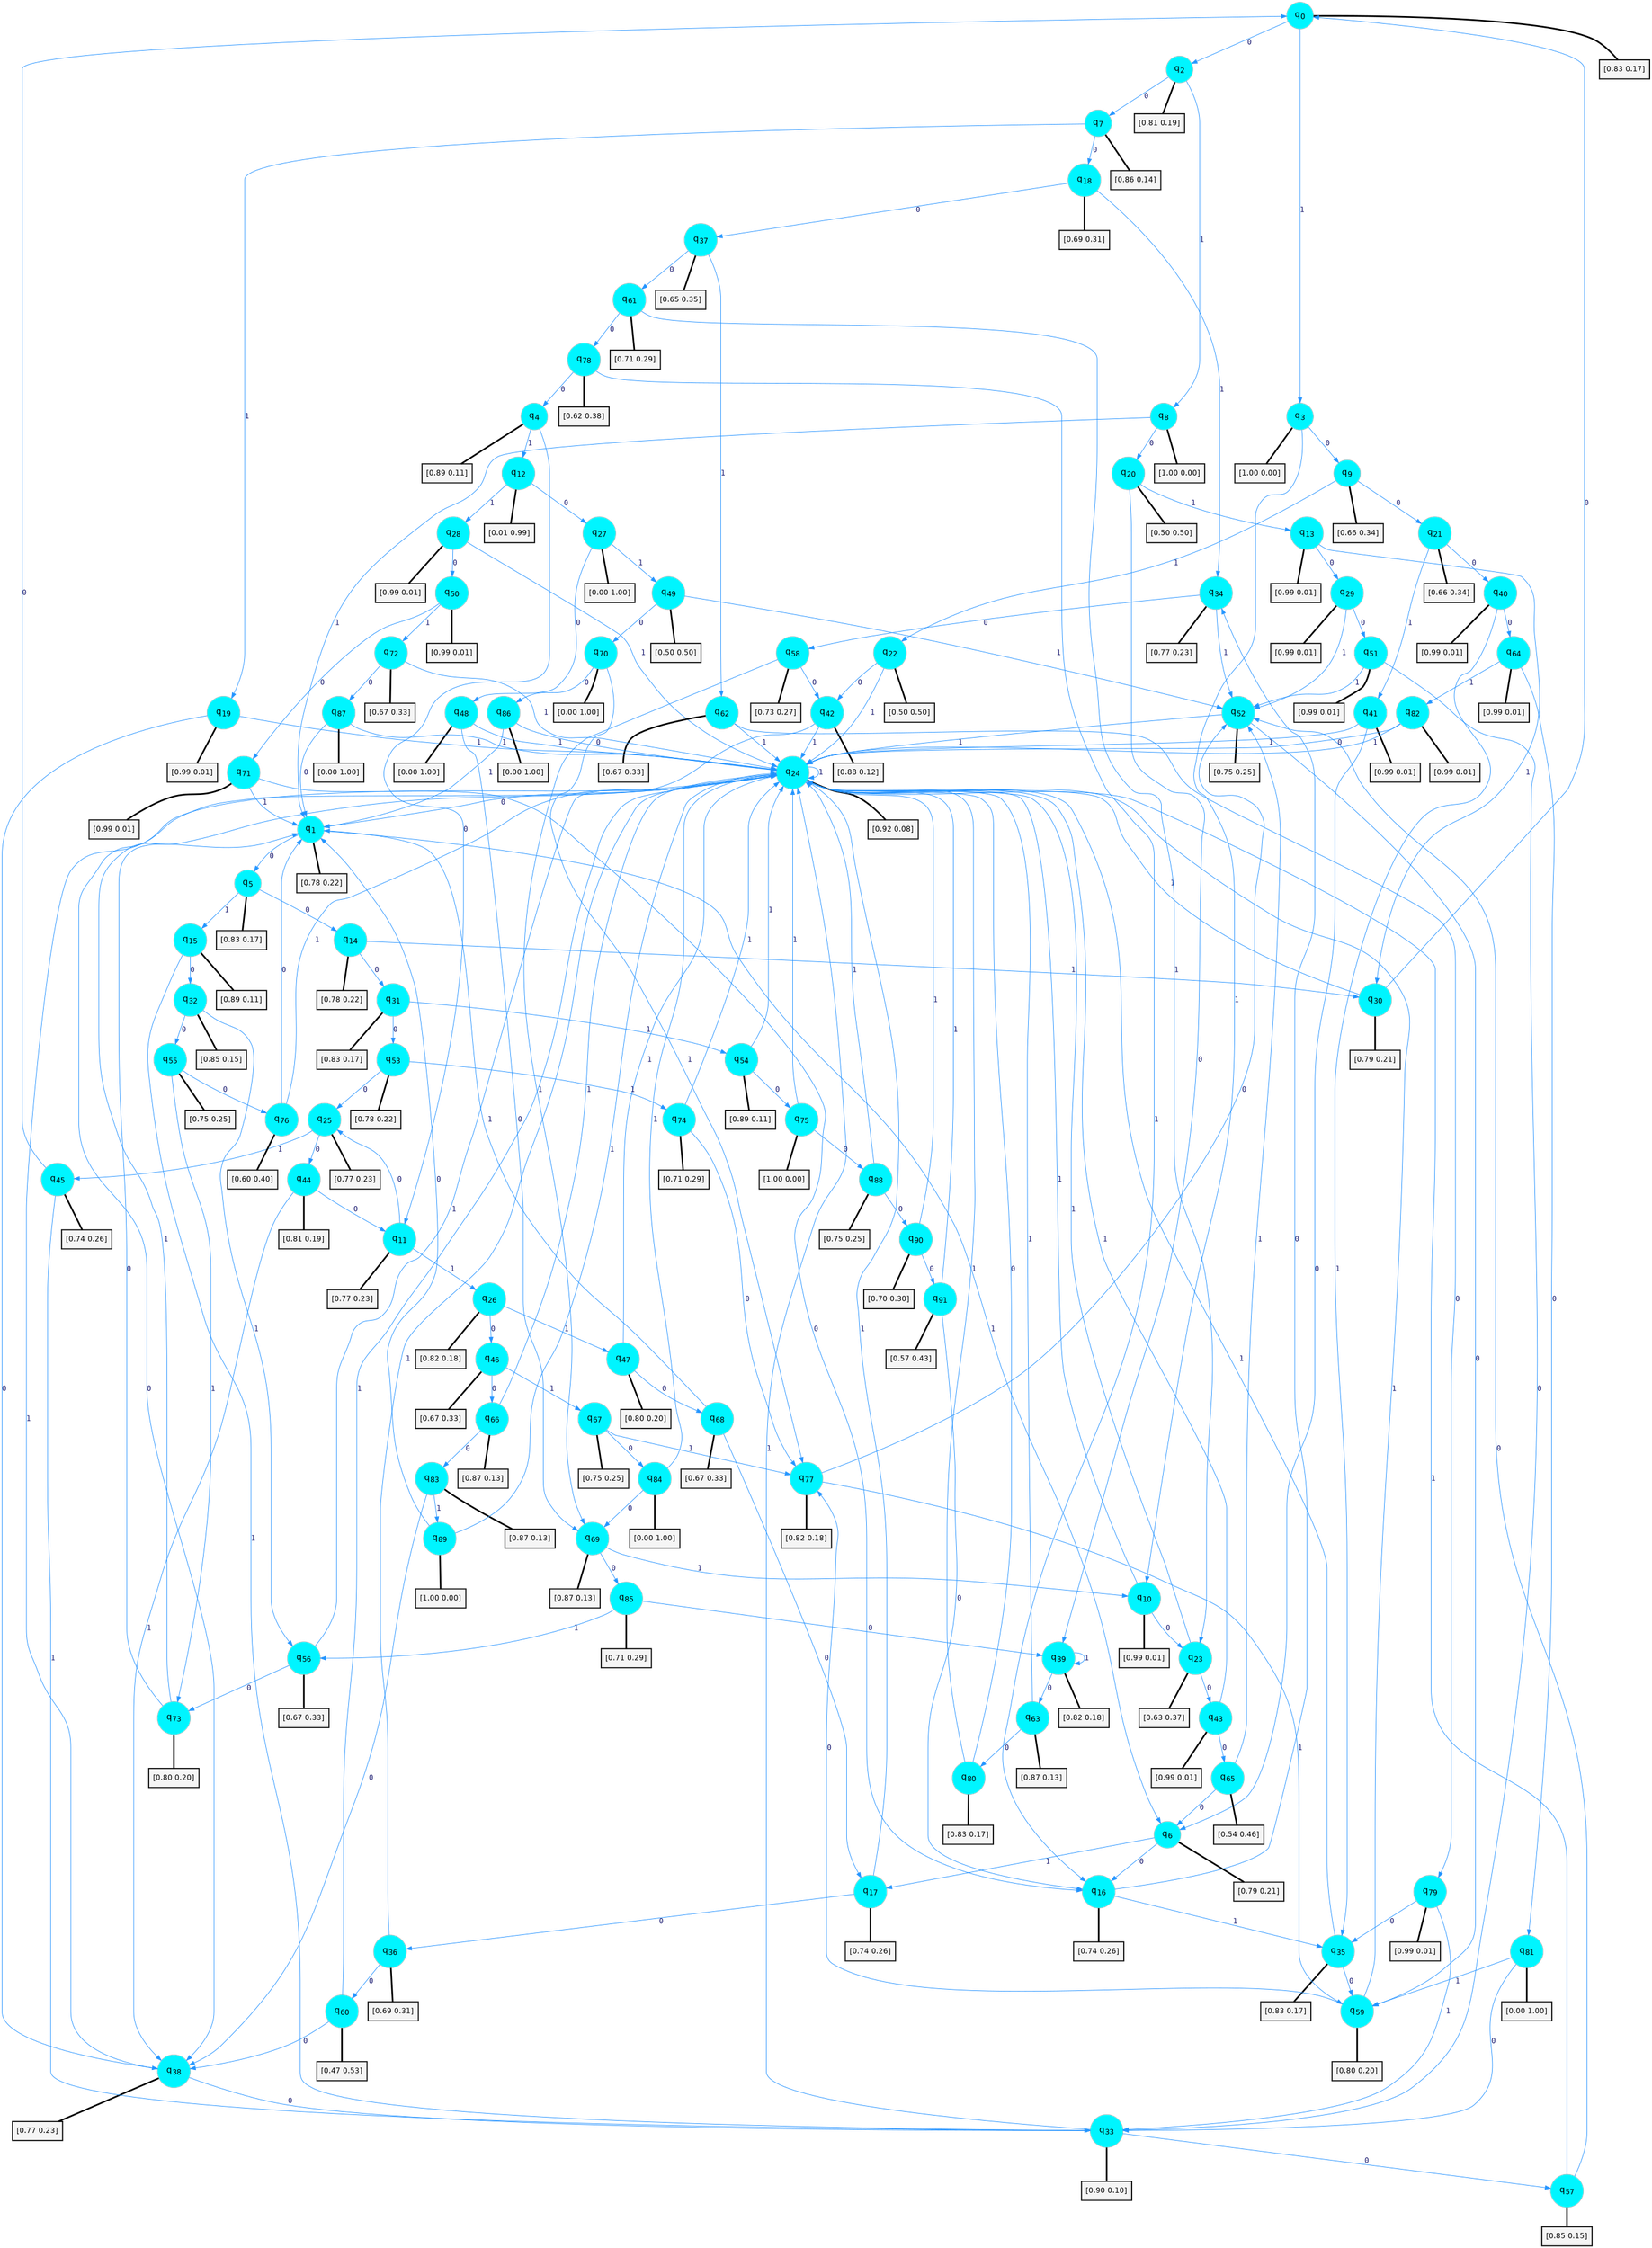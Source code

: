 digraph G {
graph [
bgcolor=transparent, dpi=300, rankdir=TD, size="40,25"];
node [
color=gray, fillcolor=turquoise1, fontcolor=black, fontname=Helvetica, fontsize=16, fontweight=bold, shape=circle, style=filled];
edge [
arrowsize=1, color=dodgerblue1, fontcolor=midnightblue, fontname=courier, fontweight=bold, penwidth=1, style=solid, weight=20];
0[label=<q<SUB>0</SUB>>];
1[label=<q<SUB>1</SUB>>];
2[label=<q<SUB>2</SUB>>];
3[label=<q<SUB>3</SUB>>];
4[label=<q<SUB>4</SUB>>];
5[label=<q<SUB>5</SUB>>];
6[label=<q<SUB>6</SUB>>];
7[label=<q<SUB>7</SUB>>];
8[label=<q<SUB>8</SUB>>];
9[label=<q<SUB>9</SUB>>];
10[label=<q<SUB>10</SUB>>];
11[label=<q<SUB>11</SUB>>];
12[label=<q<SUB>12</SUB>>];
13[label=<q<SUB>13</SUB>>];
14[label=<q<SUB>14</SUB>>];
15[label=<q<SUB>15</SUB>>];
16[label=<q<SUB>16</SUB>>];
17[label=<q<SUB>17</SUB>>];
18[label=<q<SUB>18</SUB>>];
19[label=<q<SUB>19</SUB>>];
20[label=<q<SUB>20</SUB>>];
21[label=<q<SUB>21</SUB>>];
22[label=<q<SUB>22</SUB>>];
23[label=<q<SUB>23</SUB>>];
24[label=<q<SUB>24</SUB>>];
25[label=<q<SUB>25</SUB>>];
26[label=<q<SUB>26</SUB>>];
27[label=<q<SUB>27</SUB>>];
28[label=<q<SUB>28</SUB>>];
29[label=<q<SUB>29</SUB>>];
30[label=<q<SUB>30</SUB>>];
31[label=<q<SUB>31</SUB>>];
32[label=<q<SUB>32</SUB>>];
33[label=<q<SUB>33</SUB>>];
34[label=<q<SUB>34</SUB>>];
35[label=<q<SUB>35</SUB>>];
36[label=<q<SUB>36</SUB>>];
37[label=<q<SUB>37</SUB>>];
38[label=<q<SUB>38</SUB>>];
39[label=<q<SUB>39</SUB>>];
40[label=<q<SUB>40</SUB>>];
41[label=<q<SUB>41</SUB>>];
42[label=<q<SUB>42</SUB>>];
43[label=<q<SUB>43</SUB>>];
44[label=<q<SUB>44</SUB>>];
45[label=<q<SUB>45</SUB>>];
46[label=<q<SUB>46</SUB>>];
47[label=<q<SUB>47</SUB>>];
48[label=<q<SUB>48</SUB>>];
49[label=<q<SUB>49</SUB>>];
50[label=<q<SUB>50</SUB>>];
51[label=<q<SUB>51</SUB>>];
52[label=<q<SUB>52</SUB>>];
53[label=<q<SUB>53</SUB>>];
54[label=<q<SUB>54</SUB>>];
55[label=<q<SUB>55</SUB>>];
56[label=<q<SUB>56</SUB>>];
57[label=<q<SUB>57</SUB>>];
58[label=<q<SUB>58</SUB>>];
59[label=<q<SUB>59</SUB>>];
60[label=<q<SUB>60</SUB>>];
61[label=<q<SUB>61</SUB>>];
62[label=<q<SUB>62</SUB>>];
63[label=<q<SUB>63</SUB>>];
64[label=<q<SUB>64</SUB>>];
65[label=<q<SUB>65</SUB>>];
66[label=<q<SUB>66</SUB>>];
67[label=<q<SUB>67</SUB>>];
68[label=<q<SUB>68</SUB>>];
69[label=<q<SUB>69</SUB>>];
70[label=<q<SUB>70</SUB>>];
71[label=<q<SUB>71</SUB>>];
72[label=<q<SUB>72</SUB>>];
73[label=<q<SUB>73</SUB>>];
74[label=<q<SUB>74</SUB>>];
75[label=<q<SUB>75</SUB>>];
76[label=<q<SUB>76</SUB>>];
77[label=<q<SUB>77</SUB>>];
78[label=<q<SUB>78</SUB>>];
79[label=<q<SUB>79</SUB>>];
80[label=<q<SUB>80</SUB>>];
81[label=<q<SUB>81</SUB>>];
82[label=<q<SUB>82</SUB>>];
83[label=<q<SUB>83</SUB>>];
84[label=<q<SUB>84</SUB>>];
85[label=<q<SUB>85</SUB>>];
86[label=<q<SUB>86</SUB>>];
87[label=<q<SUB>87</SUB>>];
88[label=<q<SUB>88</SUB>>];
89[label=<q<SUB>89</SUB>>];
90[label=<q<SUB>90</SUB>>];
91[label=<q<SUB>91</SUB>>];
92[label="[0.83 0.17]", shape=box,fontcolor=black, fontname=Helvetica, fontsize=14, penwidth=2, fillcolor=whitesmoke,color=black];
93[label="[0.78 0.22]", shape=box,fontcolor=black, fontname=Helvetica, fontsize=14, penwidth=2, fillcolor=whitesmoke,color=black];
94[label="[0.81 0.19]", shape=box,fontcolor=black, fontname=Helvetica, fontsize=14, penwidth=2, fillcolor=whitesmoke,color=black];
95[label="[1.00 0.00]", shape=box,fontcolor=black, fontname=Helvetica, fontsize=14, penwidth=2, fillcolor=whitesmoke,color=black];
96[label="[0.89 0.11]", shape=box,fontcolor=black, fontname=Helvetica, fontsize=14, penwidth=2, fillcolor=whitesmoke,color=black];
97[label="[0.83 0.17]", shape=box,fontcolor=black, fontname=Helvetica, fontsize=14, penwidth=2, fillcolor=whitesmoke,color=black];
98[label="[0.79 0.21]", shape=box,fontcolor=black, fontname=Helvetica, fontsize=14, penwidth=2, fillcolor=whitesmoke,color=black];
99[label="[0.86 0.14]", shape=box,fontcolor=black, fontname=Helvetica, fontsize=14, penwidth=2, fillcolor=whitesmoke,color=black];
100[label="[1.00 0.00]", shape=box,fontcolor=black, fontname=Helvetica, fontsize=14, penwidth=2, fillcolor=whitesmoke,color=black];
101[label="[0.66 0.34]", shape=box,fontcolor=black, fontname=Helvetica, fontsize=14, penwidth=2, fillcolor=whitesmoke,color=black];
102[label="[0.99 0.01]", shape=box,fontcolor=black, fontname=Helvetica, fontsize=14, penwidth=2, fillcolor=whitesmoke,color=black];
103[label="[0.77 0.23]", shape=box,fontcolor=black, fontname=Helvetica, fontsize=14, penwidth=2, fillcolor=whitesmoke,color=black];
104[label="[0.01 0.99]", shape=box,fontcolor=black, fontname=Helvetica, fontsize=14, penwidth=2, fillcolor=whitesmoke,color=black];
105[label="[0.99 0.01]", shape=box,fontcolor=black, fontname=Helvetica, fontsize=14, penwidth=2, fillcolor=whitesmoke,color=black];
106[label="[0.78 0.22]", shape=box,fontcolor=black, fontname=Helvetica, fontsize=14, penwidth=2, fillcolor=whitesmoke,color=black];
107[label="[0.89 0.11]", shape=box,fontcolor=black, fontname=Helvetica, fontsize=14, penwidth=2, fillcolor=whitesmoke,color=black];
108[label="[0.74 0.26]", shape=box,fontcolor=black, fontname=Helvetica, fontsize=14, penwidth=2, fillcolor=whitesmoke,color=black];
109[label="[0.74 0.26]", shape=box,fontcolor=black, fontname=Helvetica, fontsize=14, penwidth=2, fillcolor=whitesmoke,color=black];
110[label="[0.69 0.31]", shape=box,fontcolor=black, fontname=Helvetica, fontsize=14, penwidth=2, fillcolor=whitesmoke,color=black];
111[label="[0.99 0.01]", shape=box,fontcolor=black, fontname=Helvetica, fontsize=14, penwidth=2, fillcolor=whitesmoke,color=black];
112[label="[0.50 0.50]", shape=box,fontcolor=black, fontname=Helvetica, fontsize=14, penwidth=2, fillcolor=whitesmoke,color=black];
113[label="[0.66 0.34]", shape=box,fontcolor=black, fontname=Helvetica, fontsize=14, penwidth=2, fillcolor=whitesmoke,color=black];
114[label="[0.50 0.50]", shape=box,fontcolor=black, fontname=Helvetica, fontsize=14, penwidth=2, fillcolor=whitesmoke,color=black];
115[label="[0.63 0.37]", shape=box,fontcolor=black, fontname=Helvetica, fontsize=14, penwidth=2, fillcolor=whitesmoke,color=black];
116[label="[0.92 0.08]", shape=box,fontcolor=black, fontname=Helvetica, fontsize=14, penwidth=2, fillcolor=whitesmoke,color=black];
117[label="[0.77 0.23]", shape=box,fontcolor=black, fontname=Helvetica, fontsize=14, penwidth=2, fillcolor=whitesmoke,color=black];
118[label="[0.82 0.18]", shape=box,fontcolor=black, fontname=Helvetica, fontsize=14, penwidth=2, fillcolor=whitesmoke,color=black];
119[label="[0.00 1.00]", shape=box,fontcolor=black, fontname=Helvetica, fontsize=14, penwidth=2, fillcolor=whitesmoke,color=black];
120[label="[0.99 0.01]", shape=box,fontcolor=black, fontname=Helvetica, fontsize=14, penwidth=2, fillcolor=whitesmoke,color=black];
121[label="[0.99 0.01]", shape=box,fontcolor=black, fontname=Helvetica, fontsize=14, penwidth=2, fillcolor=whitesmoke,color=black];
122[label="[0.79 0.21]", shape=box,fontcolor=black, fontname=Helvetica, fontsize=14, penwidth=2, fillcolor=whitesmoke,color=black];
123[label="[0.83 0.17]", shape=box,fontcolor=black, fontname=Helvetica, fontsize=14, penwidth=2, fillcolor=whitesmoke,color=black];
124[label="[0.85 0.15]", shape=box,fontcolor=black, fontname=Helvetica, fontsize=14, penwidth=2, fillcolor=whitesmoke,color=black];
125[label="[0.90 0.10]", shape=box,fontcolor=black, fontname=Helvetica, fontsize=14, penwidth=2, fillcolor=whitesmoke,color=black];
126[label="[0.77 0.23]", shape=box,fontcolor=black, fontname=Helvetica, fontsize=14, penwidth=2, fillcolor=whitesmoke,color=black];
127[label="[0.83 0.17]", shape=box,fontcolor=black, fontname=Helvetica, fontsize=14, penwidth=2, fillcolor=whitesmoke,color=black];
128[label="[0.69 0.31]", shape=box,fontcolor=black, fontname=Helvetica, fontsize=14, penwidth=2, fillcolor=whitesmoke,color=black];
129[label="[0.65 0.35]", shape=box,fontcolor=black, fontname=Helvetica, fontsize=14, penwidth=2, fillcolor=whitesmoke,color=black];
130[label="[0.77 0.23]", shape=box,fontcolor=black, fontname=Helvetica, fontsize=14, penwidth=2, fillcolor=whitesmoke,color=black];
131[label="[0.82 0.18]", shape=box,fontcolor=black, fontname=Helvetica, fontsize=14, penwidth=2, fillcolor=whitesmoke,color=black];
132[label="[0.99 0.01]", shape=box,fontcolor=black, fontname=Helvetica, fontsize=14, penwidth=2, fillcolor=whitesmoke,color=black];
133[label="[0.99 0.01]", shape=box,fontcolor=black, fontname=Helvetica, fontsize=14, penwidth=2, fillcolor=whitesmoke,color=black];
134[label="[0.88 0.12]", shape=box,fontcolor=black, fontname=Helvetica, fontsize=14, penwidth=2, fillcolor=whitesmoke,color=black];
135[label="[0.99 0.01]", shape=box,fontcolor=black, fontname=Helvetica, fontsize=14, penwidth=2, fillcolor=whitesmoke,color=black];
136[label="[0.81 0.19]", shape=box,fontcolor=black, fontname=Helvetica, fontsize=14, penwidth=2, fillcolor=whitesmoke,color=black];
137[label="[0.74 0.26]", shape=box,fontcolor=black, fontname=Helvetica, fontsize=14, penwidth=2, fillcolor=whitesmoke,color=black];
138[label="[0.67 0.33]", shape=box,fontcolor=black, fontname=Helvetica, fontsize=14, penwidth=2, fillcolor=whitesmoke,color=black];
139[label="[0.80 0.20]", shape=box,fontcolor=black, fontname=Helvetica, fontsize=14, penwidth=2, fillcolor=whitesmoke,color=black];
140[label="[0.00 1.00]", shape=box,fontcolor=black, fontname=Helvetica, fontsize=14, penwidth=2, fillcolor=whitesmoke,color=black];
141[label="[0.50 0.50]", shape=box,fontcolor=black, fontname=Helvetica, fontsize=14, penwidth=2, fillcolor=whitesmoke,color=black];
142[label="[0.99 0.01]", shape=box,fontcolor=black, fontname=Helvetica, fontsize=14, penwidth=2, fillcolor=whitesmoke,color=black];
143[label="[0.99 0.01]", shape=box,fontcolor=black, fontname=Helvetica, fontsize=14, penwidth=2, fillcolor=whitesmoke,color=black];
144[label="[0.75 0.25]", shape=box,fontcolor=black, fontname=Helvetica, fontsize=14, penwidth=2, fillcolor=whitesmoke,color=black];
145[label="[0.78 0.22]", shape=box,fontcolor=black, fontname=Helvetica, fontsize=14, penwidth=2, fillcolor=whitesmoke,color=black];
146[label="[0.89 0.11]", shape=box,fontcolor=black, fontname=Helvetica, fontsize=14, penwidth=2, fillcolor=whitesmoke,color=black];
147[label="[0.75 0.25]", shape=box,fontcolor=black, fontname=Helvetica, fontsize=14, penwidth=2, fillcolor=whitesmoke,color=black];
148[label="[0.67 0.33]", shape=box,fontcolor=black, fontname=Helvetica, fontsize=14, penwidth=2, fillcolor=whitesmoke,color=black];
149[label="[0.85 0.15]", shape=box,fontcolor=black, fontname=Helvetica, fontsize=14, penwidth=2, fillcolor=whitesmoke,color=black];
150[label="[0.73 0.27]", shape=box,fontcolor=black, fontname=Helvetica, fontsize=14, penwidth=2, fillcolor=whitesmoke,color=black];
151[label="[0.80 0.20]", shape=box,fontcolor=black, fontname=Helvetica, fontsize=14, penwidth=2, fillcolor=whitesmoke,color=black];
152[label="[0.47 0.53]", shape=box,fontcolor=black, fontname=Helvetica, fontsize=14, penwidth=2, fillcolor=whitesmoke,color=black];
153[label="[0.71 0.29]", shape=box,fontcolor=black, fontname=Helvetica, fontsize=14, penwidth=2, fillcolor=whitesmoke,color=black];
154[label="[0.67 0.33]", shape=box,fontcolor=black, fontname=Helvetica, fontsize=14, penwidth=2, fillcolor=whitesmoke,color=black];
155[label="[0.87 0.13]", shape=box,fontcolor=black, fontname=Helvetica, fontsize=14, penwidth=2, fillcolor=whitesmoke,color=black];
156[label="[0.99 0.01]", shape=box,fontcolor=black, fontname=Helvetica, fontsize=14, penwidth=2, fillcolor=whitesmoke,color=black];
157[label="[0.54 0.46]", shape=box,fontcolor=black, fontname=Helvetica, fontsize=14, penwidth=2, fillcolor=whitesmoke,color=black];
158[label="[0.87 0.13]", shape=box,fontcolor=black, fontname=Helvetica, fontsize=14, penwidth=2, fillcolor=whitesmoke,color=black];
159[label="[0.75 0.25]", shape=box,fontcolor=black, fontname=Helvetica, fontsize=14, penwidth=2, fillcolor=whitesmoke,color=black];
160[label="[0.67 0.33]", shape=box,fontcolor=black, fontname=Helvetica, fontsize=14, penwidth=2, fillcolor=whitesmoke,color=black];
161[label="[0.87 0.13]", shape=box,fontcolor=black, fontname=Helvetica, fontsize=14, penwidth=2, fillcolor=whitesmoke,color=black];
162[label="[0.00 1.00]", shape=box,fontcolor=black, fontname=Helvetica, fontsize=14, penwidth=2, fillcolor=whitesmoke,color=black];
163[label="[0.99 0.01]", shape=box,fontcolor=black, fontname=Helvetica, fontsize=14, penwidth=2, fillcolor=whitesmoke,color=black];
164[label="[0.67 0.33]", shape=box,fontcolor=black, fontname=Helvetica, fontsize=14, penwidth=2, fillcolor=whitesmoke,color=black];
165[label="[0.80 0.20]", shape=box,fontcolor=black, fontname=Helvetica, fontsize=14, penwidth=2, fillcolor=whitesmoke,color=black];
166[label="[0.71 0.29]", shape=box,fontcolor=black, fontname=Helvetica, fontsize=14, penwidth=2, fillcolor=whitesmoke,color=black];
167[label="[1.00 0.00]", shape=box,fontcolor=black, fontname=Helvetica, fontsize=14, penwidth=2, fillcolor=whitesmoke,color=black];
168[label="[0.60 0.40]", shape=box,fontcolor=black, fontname=Helvetica, fontsize=14, penwidth=2, fillcolor=whitesmoke,color=black];
169[label="[0.82 0.18]", shape=box,fontcolor=black, fontname=Helvetica, fontsize=14, penwidth=2, fillcolor=whitesmoke,color=black];
170[label="[0.62 0.38]", shape=box,fontcolor=black, fontname=Helvetica, fontsize=14, penwidth=2, fillcolor=whitesmoke,color=black];
171[label="[0.99 0.01]", shape=box,fontcolor=black, fontname=Helvetica, fontsize=14, penwidth=2, fillcolor=whitesmoke,color=black];
172[label="[0.83 0.17]", shape=box,fontcolor=black, fontname=Helvetica, fontsize=14, penwidth=2, fillcolor=whitesmoke,color=black];
173[label="[0.00 1.00]", shape=box,fontcolor=black, fontname=Helvetica, fontsize=14, penwidth=2, fillcolor=whitesmoke,color=black];
174[label="[0.99 0.01]", shape=box,fontcolor=black, fontname=Helvetica, fontsize=14, penwidth=2, fillcolor=whitesmoke,color=black];
175[label="[0.87 0.13]", shape=box,fontcolor=black, fontname=Helvetica, fontsize=14, penwidth=2, fillcolor=whitesmoke,color=black];
176[label="[0.00 1.00]", shape=box,fontcolor=black, fontname=Helvetica, fontsize=14, penwidth=2, fillcolor=whitesmoke,color=black];
177[label="[0.71 0.29]", shape=box,fontcolor=black, fontname=Helvetica, fontsize=14, penwidth=2, fillcolor=whitesmoke,color=black];
178[label="[0.00 1.00]", shape=box,fontcolor=black, fontname=Helvetica, fontsize=14, penwidth=2, fillcolor=whitesmoke,color=black];
179[label="[0.00 1.00]", shape=box,fontcolor=black, fontname=Helvetica, fontsize=14, penwidth=2, fillcolor=whitesmoke,color=black];
180[label="[0.75 0.25]", shape=box,fontcolor=black, fontname=Helvetica, fontsize=14, penwidth=2, fillcolor=whitesmoke,color=black];
181[label="[1.00 0.00]", shape=box,fontcolor=black, fontname=Helvetica, fontsize=14, penwidth=2, fillcolor=whitesmoke,color=black];
182[label="[0.70 0.30]", shape=box,fontcolor=black, fontname=Helvetica, fontsize=14, penwidth=2, fillcolor=whitesmoke,color=black];
183[label="[0.57 0.43]", shape=box,fontcolor=black, fontname=Helvetica, fontsize=14, penwidth=2, fillcolor=whitesmoke,color=black];
0->2 [label=0];
0->3 [label=1];
0->92 [arrowhead=none, penwidth=3,color=black];
1->5 [label=0];
1->6 [label=1];
1->93 [arrowhead=none, penwidth=3,color=black];
2->7 [label=0];
2->8 [label=1];
2->94 [arrowhead=none, penwidth=3,color=black];
3->9 [label=0];
3->10 [label=1];
3->95 [arrowhead=none, penwidth=3,color=black];
4->11 [label=0];
4->12 [label=1];
4->96 [arrowhead=none, penwidth=3,color=black];
5->14 [label=0];
5->15 [label=1];
5->97 [arrowhead=none, penwidth=3,color=black];
6->16 [label=0];
6->17 [label=1];
6->98 [arrowhead=none, penwidth=3,color=black];
7->18 [label=0];
7->19 [label=1];
7->99 [arrowhead=none, penwidth=3,color=black];
8->20 [label=0];
8->1 [label=1];
8->100 [arrowhead=none, penwidth=3,color=black];
9->21 [label=0];
9->22 [label=1];
9->101 [arrowhead=none, penwidth=3,color=black];
10->23 [label=0];
10->24 [label=1];
10->102 [arrowhead=none, penwidth=3,color=black];
11->25 [label=0];
11->26 [label=1];
11->103 [arrowhead=none, penwidth=3,color=black];
12->27 [label=0];
12->28 [label=1];
12->104 [arrowhead=none, penwidth=3,color=black];
13->29 [label=0];
13->30 [label=1];
13->105 [arrowhead=none, penwidth=3,color=black];
14->31 [label=0];
14->30 [label=1];
14->106 [arrowhead=none, penwidth=3,color=black];
15->32 [label=0];
15->33 [label=1];
15->107 [arrowhead=none, penwidth=3,color=black];
16->34 [label=0];
16->35 [label=1];
16->108 [arrowhead=none, penwidth=3,color=black];
17->36 [label=0];
17->24 [label=1];
17->109 [arrowhead=none, penwidth=3,color=black];
18->37 [label=0];
18->34 [label=1];
18->110 [arrowhead=none, penwidth=3,color=black];
19->38 [label=0];
19->24 [label=1];
19->111 [arrowhead=none, penwidth=3,color=black];
20->39 [label=0];
20->13 [label=1];
20->112 [arrowhead=none, penwidth=3,color=black];
21->40 [label=0];
21->41 [label=1];
21->113 [arrowhead=none, penwidth=3,color=black];
22->42 [label=0];
22->24 [label=1];
22->114 [arrowhead=none, penwidth=3,color=black];
23->43 [label=0];
23->24 [label=1];
23->115 [arrowhead=none, penwidth=3,color=black];
24->1 [label=0];
24->24 [label=1];
24->116 [arrowhead=none, penwidth=3,color=black];
25->44 [label=0];
25->45 [label=1];
25->117 [arrowhead=none, penwidth=3,color=black];
26->46 [label=0];
26->47 [label=1];
26->118 [arrowhead=none, penwidth=3,color=black];
27->48 [label=0];
27->49 [label=1];
27->119 [arrowhead=none, penwidth=3,color=black];
28->50 [label=0];
28->24 [label=1];
28->120 [arrowhead=none, penwidth=3,color=black];
29->51 [label=0];
29->52 [label=1];
29->121 [arrowhead=none, penwidth=3,color=black];
30->0 [label=0];
30->24 [label=1];
30->122 [arrowhead=none, penwidth=3,color=black];
31->53 [label=0];
31->54 [label=1];
31->123 [arrowhead=none, penwidth=3,color=black];
32->55 [label=0];
32->56 [label=1];
32->124 [arrowhead=none, penwidth=3,color=black];
33->57 [label=0];
33->24 [label=1];
33->125 [arrowhead=none, penwidth=3,color=black];
34->58 [label=0];
34->52 [label=1];
34->126 [arrowhead=none, penwidth=3,color=black];
35->59 [label=0];
35->24 [label=1];
35->127 [arrowhead=none, penwidth=3,color=black];
36->60 [label=0];
36->24 [label=1];
36->128 [arrowhead=none, penwidth=3,color=black];
37->61 [label=0];
37->62 [label=1];
37->129 [arrowhead=none, penwidth=3,color=black];
38->33 [label=0];
38->24 [label=1];
38->130 [arrowhead=none, penwidth=3,color=black];
39->63 [label=0];
39->39 [label=1];
39->131 [arrowhead=none, penwidth=3,color=black];
40->64 [label=0];
40->35 [label=1];
40->132 [arrowhead=none, penwidth=3,color=black];
41->6 [label=0];
41->24 [label=1];
41->133 [arrowhead=none, penwidth=3,color=black];
42->38 [label=0];
42->24 [label=1];
42->134 [arrowhead=none, penwidth=3,color=black];
43->65 [label=0];
43->24 [label=1];
43->135 [arrowhead=none, penwidth=3,color=black];
44->11 [label=0];
44->38 [label=1];
44->136 [arrowhead=none, penwidth=3,color=black];
45->0 [label=0];
45->33 [label=1];
45->137 [arrowhead=none, penwidth=3,color=black];
46->66 [label=0];
46->67 [label=1];
46->138 [arrowhead=none, penwidth=3,color=black];
47->68 [label=0];
47->24 [label=1];
47->139 [arrowhead=none, penwidth=3,color=black];
48->69 [label=0];
48->24 [label=1];
48->140 [arrowhead=none, penwidth=3,color=black];
49->70 [label=0];
49->52 [label=1];
49->141 [arrowhead=none, penwidth=3,color=black];
50->71 [label=0];
50->72 [label=1];
50->142 [arrowhead=none, penwidth=3,color=black];
51->33 [label=0];
51->52 [label=1];
51->143 [arrowhead=none, penwidth=3,color=black];
52->59 [label=0];
52->24 [label=1];
52->144 [arrowhead=none, penwidth=3,color=black];
53->25 [label=0];
53->74 [label=1];
53->145 [arrowhead=none, penwidth=3,color=black];
54->75 [label=0];
54->24 [label=1];
54->146 [arrowhead=none, penwidth=3,color=black];
55->76 [label=0];
55->73 [label=1];
55->147 [arrowhead=none, penwidth=3,color=black];
56->73 [label=0];
56->24 [label=1];
56->148 [arrowhead=none, penwidth=3,color=black];
57->52 [label=0];
57->24 [label=1];
57->149 [arrowhead=none, penwidth=3,color=black];
58->42 [label=0];
58->69 [label=1];
58->150 [arrowhead=none, penwidth=3,color=black];
59->77 [label=0];
59->24 [label=1];
59->151 [arrowhead=none, penwidth=3,color=black];
60->38 [label=0];
60->24 [label=1];
60->152 [arrowhead=none, penwidth=3,color=black];
61->78 [label=0];
61->23 [label=1];
61->153 [arrowhead=none, penwidth=3,color=black];
62->79 [label=0];
62->24 [label=1];
62->154 [arrowhead=none, penwidth=3,color=black];
63->80 [label=0];
63->24 [label=1];
63->155 [arrowhead=none, penwidth=3,color=black];
64->81 [label=0];
64->82 [label=1];
64->156 [arrowhead=none, penwidth=3,color=black];
65->6 [label=0];
65->52 [label=1];
65->157 [arrowhead=none, penwidth=3,color=black];
66->83 [label=0];
66->24 [label=1];
66->158 [arrowhead=none, penwidth=3,color=black];
67->84 [label=0];
67->77 [label=1];
67->159 [arrowhead=none, penwidth=3,color=black];
68->17 [label=0];
68->1 [label=1];
68->160 [arrowhead=none, penwidth=3,color=black];
69->85 [label=0];
69->10 [label=1];
69->161 [arrowhead=none, penwidth=3,color=black];
70->86 [label=0];
70->77 [label=1];
70->162 [arrowhead=none, penwidth=3,color=black];
71->16 [label=0];
71->1 [label=1];
71->163 [arrowhead=none, penwidth=3,color=black];
72->87 [label=0];
72->24 [label=1];
72->164 [arrowhead=none, penwidth=3,color=black];
73->1 [label=0];
73->24 [label=1];
73->165 [arrowhead=none, penwidth=3,color=black];
74->77 [label=0];
74->24 [label=1];
74->166 [arrowhead=none, penwidth=3,color=black];
75->88 [label=0];
75->24 [label=1];
75->167 [arrowhead=none, penwidth=3,color=black];
76->1 [label=0];
76->24 [label=1];
76->168 [arrowhead=none, penwidth=3,color=black];
77->52 [label=0];
77->59 [label=1];
77->169 [arrowhead=none, penwidth=3,color=black];
78->4 [label=0];
78->16 [label=1];
78->170 [arrowhead=none, penwidth=3,color=black];
79->35 [label=0];
79->33 [label=1];
79->171 [arrowhead=none, penwidth=3,color=black];
80->24 [label=0];
80->24 [label=1];
80->172 [arrowhead=none, penwidth=3,color=black];
81->33 [label=0];
81->59 [label=1];
81->173 [arrowhead=none, penwidth=3,color=black];
82->24 [label=0];
82->24 [label=1];
82->174 [arrowhead=none, penwidth=3,color=black];
83->38 [label=0];
83->89 [label=1];
83->175 [arrowhead=none, penwidth=3,color=black];
84->69 [label=0];
84->24 [label=1];
84->176 [arrowhead=none, penwidth=3,color=black];
85->39 [label=0];
85->56 [label=1];
85->177 [arrowhead=none, penwidth=3,color=black];
86->24 [label=0];
86->1 [label=1];
86->178 [arrowhead=none, penwidth=3,color=black];
87->1 [label=0];
87->24 [label=1];
87->179 [arrowhead=none, penwidth=3,color=black];
88->90 [label=0];
88->24 [label=1];
88->180 [arrowhead=none, penwidth=3,color=black];
89->1 [label=0];
89->24 [label=1];
89->181 [arrowhead=none, penwidth=3,color=black];
90->91 [label=0];
90->24 [label=1];
90->182 [arrowhead=none, penwidth=3,color=black];
91->16 [label=0];
91->24 [label=1];
91->183 [arrowhead=none, penwidth=3,color=black];
}
